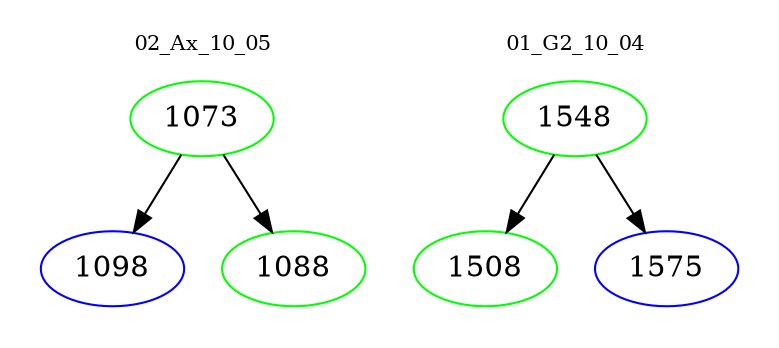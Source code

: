 digraph{
subgraph cluster_0 {
color = white
label = "02_Ax_10_05";
fontsize=10;
T0_1073 [label="1073", color="green"]
T0_1073 -> T0_1098 [color="black"]
T0_1098 [label="1098", color="blue"]
T0_1073 -> T0_1088 [color="black"]
T0_1088 [label="1088", color="green"]
}
subgraph cluster_1 {
color = white
label = "01_G2_10_04";
fontsize=10;
T1_1548 [label="1548", color="green"]
T1_1548 -> T1_1508 [color="black"]
T1_1508 [label="1508", color="green"]
T1_1548 -> T1_1575 [color="black"]
T1_1575 [label="1575", color="blue"]
}
}
